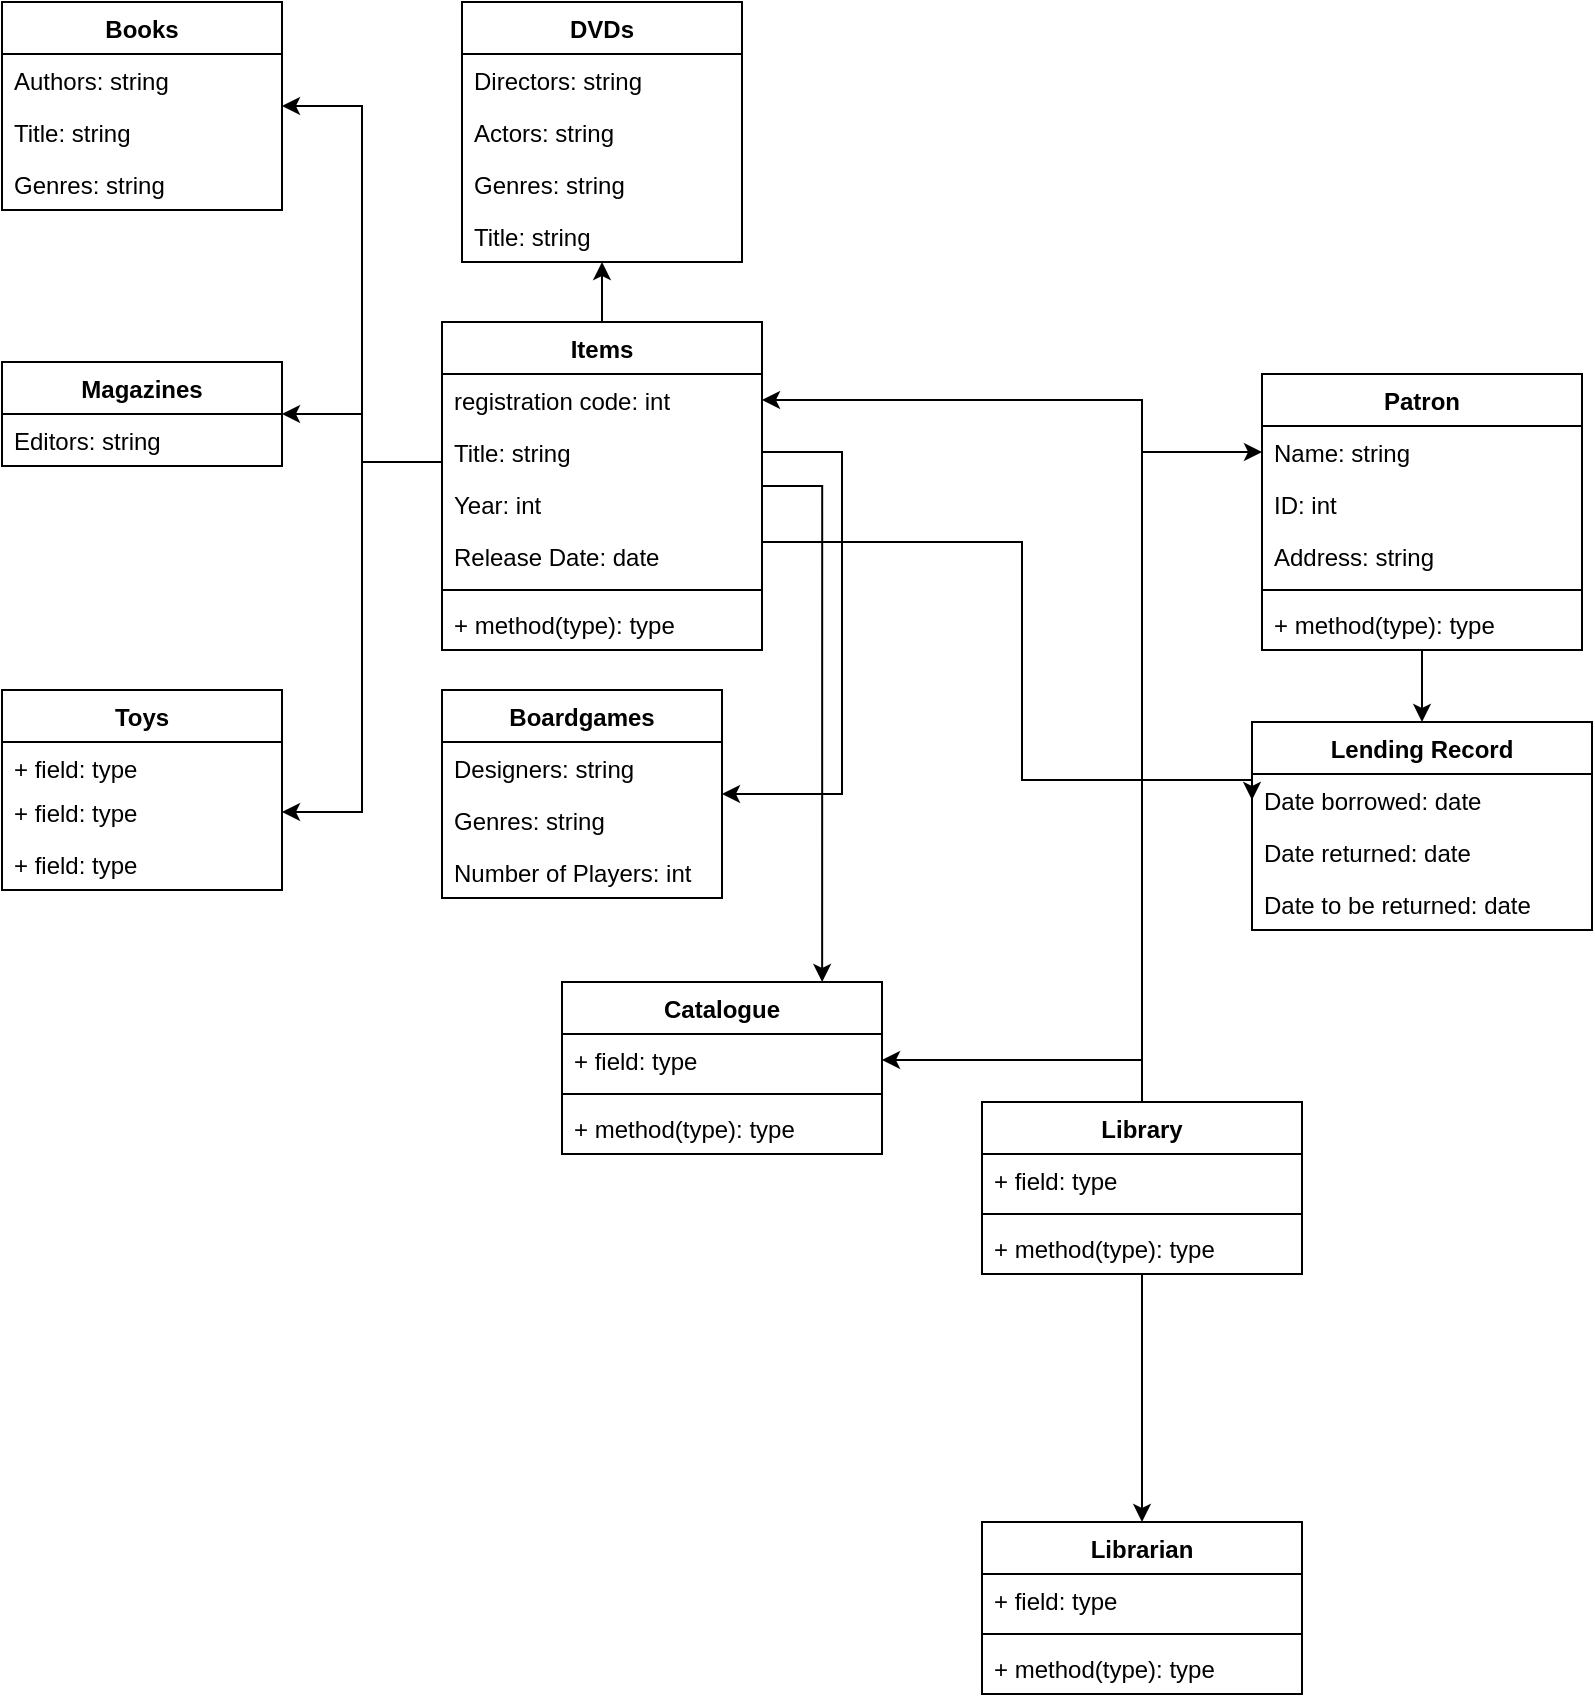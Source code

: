 <mxfile version="17.1.5" type="github">
  <diagram id="kL-8Vip2JxBOnkjo9LfI" name="Page-1">
    <mxGraphModel dx="2512" dy="752" grid="1" gridSize="10" guides="1" tooltips="1" connect="1" arrows="1" fold="1" page="1" pageScale="1" pageWidth="850" pageHeight="1100" math="0" shadow="0">
      <root>
        <mxCell id="0" />
        <mxCell id="1" parent="0" />
        <mxCell id="zy-rkR1DpPPFgzY5bVM7-54" style="edgeStyle=orthogonalEdgeStyle;rounded=0;orthogonalLoop=1;jettySize=auto;html=1;entryX=1;entryY=0.5;entryDx=0;entryDy=0;" parent="1" source="zy-rkR1DpPPFgzY5bVM7-5" target="zy-rkR1DpPPFgzY5bVM7-19" edge="1">
          <mxGeometry relative="1" as="geometry" />
        </mxCell>
        <mxCell id="zy-rkR1DpPPFgzY5bVM7-55" style="edgeStyle=orthogonalEdgeStyle;rounded=0;orthogonalLoop=1;jettySize=auto;html=1;" parent="1" source="zy-rkR1DpPPFgzY5bVM7-5" target="zy-rkR1DpPPFgzY5bVM7-11" edge="1">
          <mxGeometry relative="1" as="geometry" />
        </mxCell>
        <mxCell id="zy-rkR1DpPPFgzY5bVM7-58" style="edgeStyle=orthogonalEdgeStyle;rounded=0;orthogonalLoop=1;jettySize=auto;html=1;" parent="1" source="zy-rkR1DpPPFgzY5bVM7-5" target="zy-rkR1DpPPFgzY5bVM7-51" edge="1">
          <mxGeometry relative="1" as="geometry" />
        </mxCell>
        <mxCell id="nWWxf6EBxmyib_e2WT4O-10" style="edgeStyle=orthogonalEdgeStyle;rounded=0;orthogonalLoop=1;jettySize=auto;html=1;" edge="1" parent="1" source="zy-rkR1DpPPFgzY5bVM7-5" target="zy-rkR1DpPPFgzY5bVM7-46">
          <mxGeometry relative="1" as="geometry" />
        </mxCell>
        <mxCell id="zy-rkR1DpPPFgzY5bVM7-5" value="Library" style="swimlane;fontStyle=1;align=center;verticalAlign=top;childLayout=stackLayout;horizontal=1;startSize=26;horizontalStack=0;resizeParent=1;resizeParentMax=0;resizeLast=0;collapsible=1;marginBottom=0;" parent="1" vertex="1">
          <mxGeometry x="390" y="580" width="160" height="86" as="geometry" />
        </mxCell>
        <mxCell id="zy-rkR1DpPPFgzY5bVM7-6" value="+ field: type" style="text;strokeColor=none;fillColor=none;align=left;verticalAlign=top;spacingLeft=4;spacingRight=4;overflow=hidden;rotatable=0;points=[[0,0.5],[1,0.5]];portConstraint=eastwest;" parent="zy-rkR1DpPPFgzY5bVM7-5" vertex="1">
          <mxGeometry y="26" width="160" height="26" as="geometry" />
        </mxCell>
        <mxCell id="zy-rkR1DpPPFgzY5bVM7-7" value="" style="line;strokeWidth=1;fillColor=none;align=left;verticalAlign=middle;spacingTop=-1;spacingLeft=3;spacingRight=3;rotatable=0;labelPosition=right;points=[];portConstraint=eastwest;" parent="zy-rkR1DpPPFgzY5bVM7-5" vertex="1">
          <mxGeometry y="52" width="160" height="8" as="geometry" />
        </mxCell>
        <mxCell id="zy-rkR1DpPPFgzY5bVM7-8" value="+ method(type): type" style="text;strokeColor=none;fillColor=none;align=left;verticalAlign=top;spacingLeft=4;spacingRight=4;overflow=hidden;rotatable=0;points=[[0,0.5],[1,0.5]];portConstraint=eastwest;" parent="zy-rkR1DpPPFgzY5bVM7-5" vertex="1">
          <mxGeometry y="60" width="160" height="26" as="geometry" />
        </mxCell>
        <mxCell id="zy-rkR1DpPPFgzY5bVM7-59" style="edgeStyle=orthogonalEdgeStyle;rounded=0;orthogonalLoop=1;jettySize=auto;html=1;" parent="1" source="zy-rkR1DpPPFgzY5bVM7-10" target="zy-rkR1DpPPFgzY5bVM7-41" edge="1">
          <mxGeometry relative="1" as="geometry" />
        </mxCell>
        <mxCell id="zy-rkR1DpPPFgzY5bVM7-10" value="Patron" style="swimlane;fontStyle=1;align=center;verticalAlign=top;childLayout=stackLayout;horizontal=1;startSize=26;horizontalStack=0;resizeParent=1;resizeParentMax=0;resizeLast=0;collapsible=1;marginBottom=0;" parent="1" vertex="1">
          <mxGeometry x="530" y="216" width="160" height="138" as="geometry" />
        </mxCell>
        <mxCell id="zy-rkR1DpPPFgzY5bVM7-11" value="Name: string&#xa;" style="text;strokeColor=none;fillColor=none;align=left;verticalAlign=top;spacingLeft=4;spacingRight=4;overflow=hidden;rotatable=0;points=[[0,0.5],[1,0.5]];portConstraint=eastwest;" parent="zy-rkR1DpPPFgzY5bVM7-10" vertex="1">
          <mxGeometry y="26" width="160" height="26" as="geometry" />
        </mxCell>
        <mxCell id="nWWxf6EBxmyib_e2WT4O-13" value="ID: int" style="text;strokeColor=none;fillColor=none;align=left;verticalAlign=top;spacingLeft=4;spacingRight=4;overflow=hidden;rotatable=0;points=[[0,0.5],[1,0.5]];portConstraint=eastwest;" vertex="1" parent="zy-rkR1DpPPFgzY5bVM7-10">
          <mxGeometry y="52" width="160" height="26" as="geometry" />
        </mxCell>
        <mxCell id="nWWxf6EBxmyib_e2WT4O-14" value="Address: string" style="text;strokeColor=none;fillColor=none;align=left;verticalAlign=top;spacingLeft=4;spacingRight=4;overflow=hidden;rotatable=0;points=[[0,0.5],[1,0.5]];portConstraint=eastwest;" vertex="1" parent="zy-rkR1DpPPFgzY5bVM7-10">
          <mxGeometry y="78" width="160" height="26" as="geometry" />
        </mxCell>
        <mxCell id="zy-rkR1DpPPFgzY5bVM7-12" value="" style="line;strokeWidth=1;fillColor=none;align=left;verticalAlign=middle;spacingTop=-1;spacingLeft=3;spacingRight=3;rotatable=0;labelPosition=right;points=[];portConstraint=eastwest;" parent="zy-rkR1DpPPFgzY5bVM7-10" vertex="1">
          <mxGeometry y="104" width="160" height="8" as="geometry" />
        </mxCell>
        <mxCell id="zy-rkR1DpPPFgzY5bVM7-13" value="+ method(type): type" style="text;strokeColor=none;fillColor=none;align=left;verticalAlign=top;spacingLeft=4;spacingRight=4;overflow=hidden;rotatable=0;points=[[0,0.5],[1,0.5]];portConstraint=eastwest;" parent="zy-rkR1DpPPFgzY5bVM7-10" vertex="1">
          <mxGeometry y="112" width="160" height="26" as="geometry" />
        </mxCell>
        <mxCell id="zy-rkR1DpPPFgzY5bVM7-14" value="Books" style="swimlane;fontStyle=1;childLayout=stackLayout;horizontal=1;startSize=26;fillColor=none;horizontalStack=0;resizeParent=1;resizeParentMax=0;resizeLast=0;collapsible=1;marginBottom=0;" parent="1" vertex="1">
          <mxGeometry x="-100" y="30" width="140" height="104" as="geometry" />
        </mxCell>
        <mxCell id="zy-rkR1DpPPFgzY5bVM7-15" value="Authors: string" style="text;strokeColor=none;fillColor=none;align=left;verticalAlign=top;spacingLeft=4;spacingRight=4;overflow=hidden;rotatable=0;points=[[0,0.5],[1,0.5]];portConstraint=eastwest;" parent="zy-rkR1DpPPFgzY5bVM7-14" vertex="1">
          <mxGeometry y="26" width="140" height="26" as="geometry" />
        </mxCell>
        <mxCell id="zy-rkR1DpPPFgzY5bVM7-16" value="Title: string&#xa;&#xa;" style="text;strokeColor=none;fillColor=none;align=left;verticalAlign=top;spacingLeft=4;spacingRight=4;overflow=hidden;rotatable=0;points=[[0,0.5],[1,0.5]];portConstraint=eastwest;" parent="zy-rkR1DpPPFgzY5bVM7-14" vertex="1">
          <mxGeometry y="52" width="140" height="26" as="geometry" />
        </mxCell>
        <mxCell id="nWWxf6EBxmyib_e2WT4O-1" value="Genres: string" style="text;strokeColor=none;fillColor=none;align=left;verticalAlign=top;spacingLeft=4;spacingRight=4;overflow=hidden;rotatable=0;points=[[0,0.5],[1,0.5]];portConstraint=eastwest;" vertex="1" parent="zy-rkR1DpPPFgzY5bVM7-14">
          <mxGeometry y="78" width="140" height="26" as="geometry" />
        </mxCell>
        <mxCell id="zy-rkR1DpPPFgzY5bVM7-61" style="edgeStyle=orthogonalEdgeStyle;rounded=0;orthogonalLoop=1;jettySize=auto;html=1;entryX=1;entryY=0.5;entryDx=0;entryDy=0;" parent="1" source="zy-rkR1DpPPFgzY5bVM7-18" target="zy-rkR1DpPPFgzY5bVM7-14" edge="1">
          <mxGeometry relative="1" as="geometry">
            <Array as="points">
              <mxPoint x="80" y="260" />
              <mxPoint x="80" y="82" />
            </Array>
          </mxGeometry>
        </mxCell>
        <mxCell id="zy-rkR1DpPPFgzY5bVM7-62" style="edgeStyle=orthogonalEdgeStyle;rounded=0;orthogonalLoop=1;jettySize=auto;html=1;" parent="1" source="zy-rkR1DpPPFgzY5bVM7-18" target="zy-rkR1DpPPFgzY5bVM7-31" edge="1">
          <mxGeometry relative="1" as="geometry">
            <Array as="points">
              <mxPoint x="80" y="260" />
              <mxPoint x="80" y="236" />
            </Array>
          </mxGeometry>
        </mxCell>
        <mxCell id="zy-rkR1DpPPFgzY5bVM7-63" style="edgeStyle=orthogonalEdgeStyle;rounded=0;orthogonalLoop=1;jettySize=auto;html=1;entryX=1;entryY=0.5;entryDx=0;entryDy=0;" parent="1" source="zy-rkR1DpPPFgzY5bVM7-18" target="zy-rkR1DpPPFgzY5bVM7-37" edge="1">
          <mxGeometry relative="1" as="geometry">
            <mxPoint x="80" y="440" as="targetPoint" />
            <Array as="points">
              <mxPoint x="80" y="260" />
              <mxPoint x="80" y="435" />
            </Array>
          </mxGeometry>
        </mxCell>
        <mxCell id="nWWxf6EBxmyib_e2WT4O-8" style="edgeStyle=orthogonalEdgeStyle;rounded=0;orthogonalLoop=1;jettySize=auto;html=1;entryX=0.5;entryY=1;entryDx=0;entryDy=0;" edge="1" parent="1" source="zy-rkR1DpPPFgzY5bVM7-18" target="zy-rkR1DpPPFgzY5bVM7-23">
          <mxGeometry relative="1" as="geometry" />
        </mxCell>
        <mxCell id="nWWxf6EBxmyib_e2WT4O-11" style="edgeStyle=orthogonalEdgeStyle;rounded=0;orthogonalLoop=1;jettySize=auto;html=1;entryX=0.813;entryY=0;entryDx=0;entryDy=0;entryPerimeter=0;" edge="1" parent="1" source="zy-rkR1DpPPFgzY5bVM7-18" target="zy-rkR1DpPPFgzY5bVM7-50">
          <mxGeometry relative="1" as="geometry">
            <Array as="points">
              <mxPoint x="310" y="272" />
            </Array>
          </mxGeometry>
        </mxCell>
        <mxCell id="nWWxf6EBxmyib_e2WT4O-12" style="edgeStyle=orthogonalEdgeStyle;rounded=0;orthogonalLoop=1;jettySize=auto;html=1;entryX=0;entryY=0.5;entryDx=0;entryDy=0;" edge="1" parent="1" source="zy-rkR1DpPPFgzY5bVM7-18" target="zy-rkR1DpPPFgzY5bVM7-42">
          <mxGeometry relative="1" as="geometry">
            <Array as="points">
              <mxPoint x="410" y="300" />
              <mxPoint x="410" y="419" />
            </Array>
          </mxGeometry>
        </mxCell>
        <mxCell id="zy-rkR1DpPPFgzY5bVM7-18" value="Items" style="swimlane;fontStyle=1;align=center;verticalAlign=top;childLayout=stackLayout;horizontal=1;startSize=26;horizontalStack=0;resizeParent=1;resizeParentMax=0;resizeLast=0;collapsible=1;marginBottom=0;" parent="1" vertex="1">
          <mxGeometry x="120" y="190" width="160" height="164" as="geometry" />
        </mxCell>
        <mxCell id="zy-rkR1DpPPFgzY5bVM7-19" value="registration code: int" style="text;strokeColor=none;fillColor=none;align=left;verticalAlign=top;spacingLeft=4;spacingRight=4;overflow=hidden;rotatable=0;points=[[0,0.5],[1,0.5]];portConstraint=eastwest;" parent="zy-rkR1DpPPFgzY5bVM7-18" vertex="1">
          <mxGeometry y="26" width="160" height="26" as="geometry" />
        </mxCell>
        <mxCell id="nWWxf6EBxmyib_e2WT4O-4" value="Title: string" style="text;strokeColor=none;fillColor=none;align=left;verticalAlign=top;spacingLeft=4;spacingRight=4;overflow=hidden;rotatable=0;points=[[0,0.5],[1,0.5]];portConstraint=eastwest;" vertex="1" parent="zy-rkR1DpPPFgzY5bVM7-18">
          <mxGeometry y="52" width="160" height="26" as="geometry" />
        </mxCell>
        <mxCell id="nWWxf6EBxmyib_e2WT4O-3" value="Year: int" style="text;strokeColor=none;fillColor=none;align=left;verticalAlign=top;spacingLeft=4;spacingRight=4;overflow=hidden;rotatable=0;points=[[0,0.5],[1,0.5]];portConstraint=eastwest;" vertex="1" parent="zy-rkR1DpPPFgzY5bVM7-18">
          <mxGeometry y="78" width="160" height="26" as="geometry" />
        </mxCell>
        <mxCell id="nWWxf6EBxmyib_e2WT4O-6" value="Release Date: date" style="text;strokeColor=none;fillColor=none;align=left;verticalAlign=top;spacingLeft=4;spacingRight=4;overflow=hidden;rotatable=0;points=[[0,0.5],[1,0.5]];portConstraint=eastwest;" vertex="1" parent="zy-rkR1DpPPFgzY5bVM7-18">
          <mxGeometry y="104" width="160" height="26" as="geometry" />
        </mxCell>
        <mxCell id="zy-rkR1DpPPFgzY5bVM7-20" value="" style="line;strokeWidth=1;fillColor=none;align=left;verticalAlign=middle;spacingTop=-1;spacingLeft=3;spacingRight=3;rotatable=0;labelPosition=right;points=[];portConstraint=eastwest;" parent="zy-rkR1DpPPFgzY5bVM7-18" vertex="1">
          <mxGeometry y="130" width="160" height="8" as="geometry" />
        </mxCell>
        <mxCell id="zy-rkR1DpPPFgzY5bVM7-21" value="+ method(type): type" style="text;strokeColor=none;fillColor=none;align=left;verticalAlign=top;spacingLeft=4;spacingRight=4;overflow=hidden;rotatable=0;points=[[0,0.5],[1,0.5]];portConstraint=eastwest;" parent="zy-rkR1DpPPFgzY5bVM7-18" vertex="1">
          <mxGeometry y="138" width="160" height="26" as="geometry" />
        </mxCell>
        <mxCell id="zy-rkR1DpPPFgzY5bVM7-23" value="DVDs" style="swimlane;fontStyle=1;childLayout=stackLayout;horizontal=1;startSize=26;fillColor=none;horizontalStack=0;resizeParent=1;resizeParentMax=0;resizeLast=0;collapsible=1;marginBottom=0;" parent="1" vertex="1">
          <mxGeometry x="130" y="30" width="140" height="130" as="geometry" />
        </mxCell>
        <mxCell id="zy-rkR1DpPPFgzY5bVM7-24" value="Directors: string" style="text;strokeColor=none;fillColor=none;align=left;verticalAlign=top;spacingLeft=4;spacingRight=4;overflow=hidden;rotatable=0;points=[[0,0.5],[1,0.5]];portConstraint=eastwest;" parent="zy-rkR1DpPPFgzY5bVM7-23" vertex="1">
          <mxGeometry y="26" width="140" height="26" as="geometry" />
        </mxCell>
        <mxCell id="zy-rkR1DpPPFgzY5bVM7-25" value="Actors: string" style="text;strokeColor=none;fillColor=none;align=left;verticalAlign=top;spacingLeft=4;spacingRight=4;overflow=hidden;rotatable=0;points=[[0,0.5],[1,0.5]];portConstraint=eastwest;" parent="zy-rkR1DpPPFgzY5bVM7-23" vertex="1">
          <mxGeometry y="52" width="140" height="26" as="geometry" />
        </mxCell>
        <mxCell id="zy-rkR1DpPPFgzY5bVM7-26" value="Genres: string" style="text;strokeColor=none;fillColor=none;align=left;verticalAlign=top;spacingLeft=4;spacingRight=4;overflow=hidden;rotatable=0;points=[[0,0.5],[1,0.5]];portConstraint=eastwest;" parent="zy-rkR1DpPPFgzY5bVM7-23" vertex="1">
          <mxGeometry y="78" width="140" height="26" as="geometry" />
        </mxCell>
        <mxCell id="nWWxf6EBxmyib_e2WT4O-2" value="Title: string" style="text;strokeColor=none;fillColor=none;align=left;verticalAlign=top;spacingLeft=4;spacingRight=4;overflow=hidden;rotatable=0;points=[[0,0.5],[1,0.5]];portConstraint=eastwest;" vertex="1" parent="zy-rkR1DpPPFgzY5bVM7-23">
          <mxGeometry y="104" width="140" height="26" as="geometry" />
        </mxCell>
        <mxCell id="zy-rkR1DpPPFgzY5bVM7-27" value="Boardgames" style="swimlane;fontStyle=1;childLayout=stackLayout;horizontal=1;startSize=26;fillColor=none;horizontalStack=0;resizeParent=1;resizeParentMax=0;resizeLast=0;collapsible=1;marginBottom=0;" parent="1" vertex="1">
          <mxGeometry x="120" y="374" width="140" height="104" as="geometry" />
        </mxCell>
        <mxCell id="zy-rkR1DpPPFgzY5bVM7-28" value="Designers: string" style="text;strokeColor=none;fillColor=none;align=left;verticalAlign=top;spacingLeft=4;spacingRight=4;overflow=hidden;rotatable=0;points=[[0,0.5],[1,0.5]];portConstraint=eastwest;" parent="zy-rkR1DpPPFgzY5bVM7-27" vertex="1">
          <mxGeometry y="26" width="140" height="26" as="geometry" />
        </mxCell>
        <mxCell id="zy-rkR1DpPPFgzY5bVM7-29" value="Genres: string" style="text;strokeColor=none;fillColor=none;align=left;verticalAlign=top;spacingLeft=4;spacingRight=4;overflow=hidden;rotatable=0;points=[[0,0.5],[1,0.5]];portConstraint=eastwest;" parent="zy-rkR1DpPPFgzY5bVM7-27" vertex="1">
          <mxGeometry y="52" width="140" height="26" as="geometry" />
        </mxCell>
        <mxCell id="zy-rkR1DpPPFgzY5bVM7-30" value="Number of Players: int" style="text;strokeColor=none;fillColor=none;align=left;verticalAlign=top;spacingLeft=4;spacingRight=4;overflow=hidden;rotatable=0;points=[[0,0.5],[1,0.5]];portConstraint=eastwest;" parent="zy-rkR1DpPPFgzY5bVM7-27" vertex="1">
          <mxGeometry y="78" width="140" height="26" as="geometry" />
        </mxCell>
        <mxCell id="zy-rkR1DpPPFgzY5bVM7-31" value="Magazines" style="swimlane;fontStyle=1;childLayout=stackLayout;horizontal=1;startSize=26;fillColor=none;horizontalStack=0;resizeParent=1;resizeParentMax=0;resizeLast=0;collapsible=1;marginBottom=0;" parent="1" vertex="1">
          <mxGeometry x="-100" y="210" width="140" height="52" as="geometry" />
        </mxCell>
        <mxCell id="zy-rkR1DpPPFgzY5bVM7-33" value="Editors: string" style="text;strokeColor=none;fillColor=none;align=left;verticalAlign=top;spacingLeft=4;spacingRight=4;overflow=hidden;rotatable=0;points=[[0,0.5],[1,0.5]];portConstraint=eastwest;" parent="zy-rkR1DpPPFgzY5bVM7-31" vertex="1">
          <mxGeometry y="26" width="140" height="26" as="geometry" />
        </mxCell>
        <mxCell id="zy-rkR1DpPPFgzY5bVM7-35" value="Toys" style="swimlane;fontStyle=1;childLayout=stackLayout;horizontal=1;startSize=26;fillColor=none;horizontalStack=0;resizeParent=1;resizeParentMax=0;resizeLast=0;collapsible=1;marginBottom=0;" parent="1" vertex="1">
          <mxGeometry x="-100" y="374" width="140" height="100" as="geometry" />
        </mxCell>
        <mxCell id="zy-rkR1DpPPFgzY5bVM7-36" value="+ field: type" style="text;strokeColor=none;fillColor=none;align=left;verticalAlign=top;spacingLeft=4;spacingRight=4;overflow=hidden;rotatable=0;points=[[0,0.5],[1,0.5]];portConstraint=eastwest;" parent="zy-rkR1DpPPFgzY5bVM7-35" vertex="1">
          <mxGeometry y="26" width="140" height="22" as="geometry" />
        </mxCell>
        <mxCell id="zy-rkR1DpPPFgzY5bVM7-37" value="+ field: type" style="text;strokeColor=none;fillColor=none;align=left;verticalAlign=top;spacingLeft=4;spacingRight=4;overflow=hidden;rotatable=0;points=[[0,0.5],[1,0.5]];portConstraint=eastwest;" parent="zy-rkR1DpPPFgzY5bVM7-35" vertex="1">
          <mxGeometry y="48" width="140" height="26" as="geometry" />
        </mxCell>
        <mxCell id="zy-rkR1DpPPFgzY5bVM7-38" value="+ field: type" style="text;strokeColor=none;fillColor=none;align=left;verticalAlign=top;spacingLeft=4;spacingRight=4;overflow=hidden;rotatable=0;points=[[0,0.5],[1,0.5]];portConstraint=eastwest;" parent="zy-rkR1DpPPFgzY5bVM7-35" vertex="1">
          <mxGeometry y="74" width="140" height="26" as="geometry" />
        </mxCell>
        <mxCell id="zy-rkR1DpPPFgzY5bVM7-41" value="Lending Record" style="swimlane;fontStyle=1;childLayout=stackLayout;horizontal=1;startSize=26;fillColor=none;horizontalStack=0;resizeParent=1;resizeParentMax=0;resizeLast=0;collapsible=1;marginBottom=0;" parent="1" vertex="1">
          <mxGeometry x="525" y="390" width="170" height="104" as="geometry" />
        </mxCell>
        <mxCell id="zy-rkR1DpPPFgzY5bVM7-42" value="Date borrowed: date" style="text;strokeColor=none;fillColor=none;align=left;verticalAlign=top;spacingLeft=4;spacingRight=4;overflow=hidden;rotatable=0;points=[[0,0.5],[1,0.5]];portConstraint=eastwest;" parent="zy-rkR1DpPPFgzY5bVM7-41" vertex="1">
          <mxGeometry y="26" width="170" height="26" as="geometry" />
        </mxCell>
        <mxCell id="zy-rkR1DpPPFgzY5bVM7-43" value="Date returned: date" style="text;strokeColor=none;fillColor=none;align=left;verticalAlign=top;spacingLeft=4;spacingRight=4;overflow=hidden;rotatable=0;points=[[0,0.5],[1,0.5]];portConstraint=eastwest;" parent="zy-rkR1DpPPFgzY5bVM7-41" vertex="1">
          <mxGeometry y="52" width="170" height="26" as="geometry" />
        </mxCell>
        <mxCell id="zy-rkR1DpPPFgzY5bVM7-44" value="Date to be returned: date" style="text;strokeColor=none;fillColor=none;align=left;verticalAlign=top;spacingLeft=4;spacingRight=4;overflow=hidden;rotatable=0;points=[[0,0.5],[1,0.5]];portConstraint=eastwest;" parent="zy-rkR1DpPPFgzY5bVM7-41" vertex="1">
          <mxGeometry y="78" width="170" height="26" as="geometry" />
        </mxCell>
        <mxCell id="zy-rkR1DpPPFgzY5bVM7-46" value="Librarian" style="swimlane;fontStyle=1;align=center;verticalAlign=top;childLayout=stackLayout;horizontal=1;startSize=26;horizontalStack=0;resizeParent=1;resizeParentMax=0;resizeLast=0;collapsible=1;marginBottom=0;" parent="1" vertex="1">
          <mxGeometry x="390" y="790" width="160" height="86" as="geometry" />
        </mxCell>
        <mxCell id="zy-rkR1DpPPFgzY5bVM7-47" value="+ field: type" style="text;strokeColor=none;fillColor=none;align=left;verticalAlign=top;spacingLeft=4;spacingRight=4;overflow=hidden;rotatable=0;points=[[0,0.5],[1,0.5]];portConstraint=eastwest;" parent="zy-rkR1DpPPFgzY5bVM7-46" vertex="1">
          <mxGeometry y="26" width="160" height="26" as="geometry" />
        </mxCell>
        <mxCell id="zy-rkR1DpPPFgzY5bVM7-48" value="" style="line;strokeWidth=1;fillColor=none;align=left;verticalAlign=middle;spacingTop=-1;spacingLeft=3;spacingRight=3;rotatable=0;labelPosition=right;points=[];portConstraint=eastwest;" parent="zy-rkR1DpPPFgzY5bVM7-46" vertex="1">
          <mxGeometry y="52" width="160" height="8" as="geometry" />
        </mxCell>
        <mxCell id="zy-rkR1DpPPFgzY5bVM7-49" value="+ method(type): type" style="text;strokeColor=none;fillColor=none;align=left;verticalAlign=top;spacingLeft=4;spacingRight=4;overflow=hidden;rotatable=0;points=[[0,0.5],[1,0.5]];portConstraint=eastwest;" parent="zy-rkR1DpPPFgzY5bVM7-46" vertex="1">
          <mxGeometry y="60" width="160" height="26" as="geometry" />
        </mxCell>
        <mxCell id="zy-rkR1DpPPFgzY5bVM7-50" value="Catalogue" style="swimlane;fontStyle=1;align=center;verticalAlign=top;childLayout=stackLayout;horizontal=1;startSize=26;horizontalStack=0;resizeParent=1;resizeParentMax=0;resizeLast=0;collapsible=1;marginBottom=0;" parent="1" vertex="1">
          <mxGeometry x="180" y="520" width="160" height="86" as="geometry" />
        </mxCell>
        <mxCell id="zy-rkR1DpPPFgzY5bVM7-51" value="+ field: type" style="text;strokeColor=none;fillColor=none;align=left;verticalAlign=top;spacingLeft=4;spacingRight=4;overflow=hidden;rotatable=0;points=[[0,0.5],[1,0.5]];portConstraint=eastwest;" parent="zy-rkR1DpPPFgzY5bVM7-50" vertex="1">
          <mxGeometry y="26" width="160" height="26" as="geometry" />
        </mxCell>
        <mxCell id="zy-rkR1DpPPFgzY5bVM7-52" value="" style="line;strokeWidth=1;fillColor=none;align=left;verticalAlign=middle;spacingTop=-1;spacingLeft=3;spacingRight=3;rotatable=0;labelPosition=right;points=[];portConstraint=eastwest;" parent="zy-rkR1DpPPFgzY5bVM7-50" vertex="1">
          <mxGeometry y="52" width="160" height="8" as="geometry" />
        </mxCell>
        <mxCell id="zy-rkR1DpPPFgzY5bVM7-53" value="+ method(type): type" style="text;strokeColor=none;fillColor=none;align=left;verticalAlign=top;spacingLeft=4;spacingRight=4;overflow=hidden;rotatable=0;points=[[0,0.5],[1,0.5]];portConstraint=eastwest;" parent="zy-rkR1DpPPFgzY5bVM7-50" vertex="1">
          <mxGeometry y="60" width="160" height="26" as="geometry" />
        </mxCell>
        <mxCell id="nWWxf6EBxmyib_e2WT4O-9" style="edgeStyle=orthogonalEdgeStyle;rounded=0;orthogonalLoop=1;jettySize=auto;html=1;entryX=1;entryY=0.5;entryDx=0;entryDy=0;" edge="1" parent="1" source="nWWxf6EBxmyib_e2WT4O-4" target="zy-rkR1DpPPFgzY5bVM7-27">
          <mxGeometry relative="1" as="geometry">
            <Array as="points">
              <mxPoint x="320" y="255" />
              <mxPoint x="320" y="426" />
            </Array>
          </mxGeometry>
        </mxCell>
      </root>
    </mxGraphModel>
  </diagram>
</mxfile>
